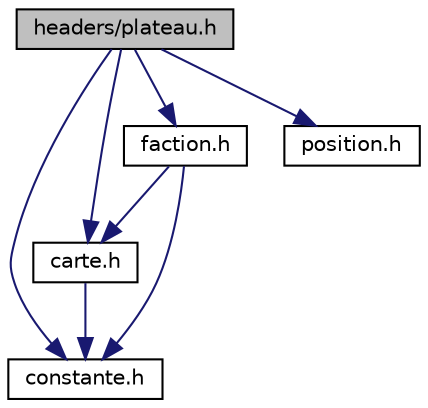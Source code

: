 digraph "headers/plateau.h"
{
 // LATEX_PDF_SIZE
  edge [fontname="Helvetica",fontsize="10",labelfontname="Helvetica",labelfontsize="10"];
  node [fontname="Helvetica",fontsize="10",shape=record];
  Node1 [label="headers/plateau.h",height=0.2,width=0.4,color="black", fillcolor="grey75", style="filled", fontcolor="black",tooltip="Fichier contenant la structure et les fonctions liées à notre plateau de jeu."];
  Node1 -> Node2 [color="midnightblue",fontsize="10",style="solid",fontname="Helvetica"];
  Node2 [label="carte.h",height=0.2,width=0.4,color="black", fillcolor="white", style="filled",URL="$carte_8h.html",tooltip="Fichier contenant la structure liée aux cartes."];
  Node2 -> Node3 [color="midnightblue",fontsize="10",style="solid",fontname="Helvetica"];
  Node3 [label="constante.h",height=0.2,width=0.4,color="black", fillcolor="white", style="filled",URL="$constante_8h.html",tooltip="Fichier contenant différentes constantes qui seront utiles pour l'application."];
  Node1 -> Node4 [color="midnightblue",fontsize="10",style="solid",fontname="Helvetica"];
  Node4 [label="faction.h",height=0.2,width=0.4,color="black", fillcolor="white", style="filled",URL="$faction_8h.html",tooltip="Fichier contenant la structure et les fonctions liées aux factions."];
  Node4 -> Node3 [color="midnightblue",fontsize="10",style="solid",fontname="Helvetica"];
  Node4 -> Node2 [color="midnightblue",fontsize="10",style="solid",fontname="Helvetica"];
  Node1 -> Node3 [color="midnightblue",fontsize="10",style="solid",fontname="Helvetica"];
  Node1 -> Node5 [color="midnightblue",fontsize="10",style="solid",fontname="Helvetica"];
  Node5 [label="position.h",height=0.2,width=0.4,color="black", fillcolor="white", style="filled",URL="$position_8h.html",tooltip="Fichier contenant la structure liée à la position de la carte sur la grille."];
}
